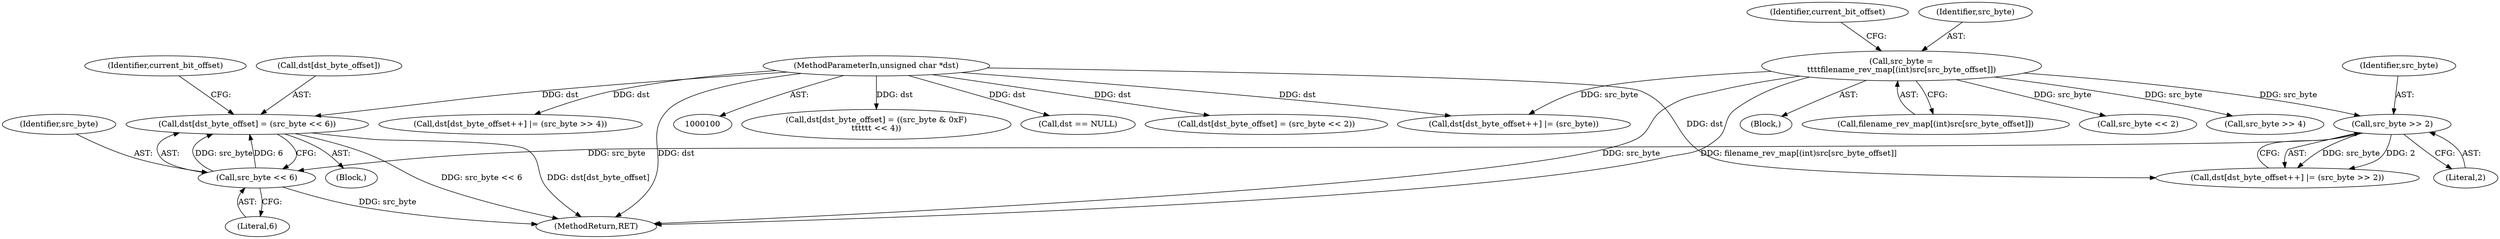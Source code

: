 digraph "0_linux_942080643bce061c3dd9d5718d3b745dcb39a8bc@array" {
"1000190" [label="(Call,dst[dst_byte_offset] = (src_byte << 6))"];
"1000194" [label="(Call,src_byte << 6)"];
"1000187" [label="(Call,src_byte >> 2)"];
"1000135" [label="(Call,src_byte =\n\t\t\t\tfilename_rev_map[(int)src[src_byte_offset]])"];
"1000101" [label="(MethodParameterIn,unsigned char *dst)"];
"1000133" [label="(Block,)"];
"1000190" [label="(Call,dst[dst_byte_offset] = (src_byte << 6))"];
"1000194" [label="(Call,src_byte << 6)"];
"1000137" [label="(Call,filename_rev_map[(int)src[src_byte_offset]])"];
"1000220" [label="(MethodReturn,RET)"];
"1000168" [label="(Call,dst[dst_byte_offset] = ((src_byte & 0xF)\n\t\t\t\t\t\t << 4))"];
"1000195" [label="(Identifier,src_byte)"];
"1000152" [label="(Call,src_byte << 2)"];
"1000182" [label="(Call,dst[dst_byte_offset++] |= (src_byte >> 2))"];
"1000119" [label="(Call,dst == NULL)"];
"1000191" [label="(Call,dst[dst_byte_offset])"];
"1000198" [label="(Identifier,current_bit_offset)"];
"1000187" [label="(Call,src_byte >> 2)"];
"1000145" [label="(Identifier,current_bit_offset)"];
"1000189" [label="(Literal,2)"];
"1000135" [label="(Call,src_byte =\n\t\t\t\tfilename_rev_map[(int)src[src_byte_offset]])"];
"1000146" [label="(Block,)"];
"1000101" [label="(MethodParameterIn,unsigned char *dst)"];
"1000196" [label="(Literal,6)"];
"1000148" [label="(Call,dst[dst_byte_offset] = (src_byte << 2))"];
"1000188" [label="(Identifier,src_byte)"];
"1000160" [label="(Call,dst[dst_byte_offset++] |= (src_byte >> 4))"];
"1000202" [label="(Call,dst[dst_byte_offset++] |= (src_byte))"];
"1000165" [label="(Call,src_byte >> 4)"];
"1000136" [label="(Identifier,src_byte)"];
"1000190" -> "1000146"  [label="AST: "];
"1000190" -> "1000194"  [label="CFG: "];
"1000191" -> "1000190"  [label="AST: "];
"1000194" -> "1000190"  [label="AST: "];
"1000198" -> "1000190"  [label="CFG: "];
"1000190" -> "1000220"  [label="DDG: src_byte << 6"];
"1000190" -> "1000220"  [label="DDG: dst[dst_byte_offset]"];
"1000194" -> "1000190"  [label="DDG: src_byte"];
"1000194" -> "1000190"  [label="DDG: 6"];
"1000101" -> "1000190"  [label="DDG: dst"];
"1000194" -> "1000196"  [label="CFG: "];
"1000195" -> "1000194"  [label="AST: "];
"1000196" -> "1000194"  [label="AST: "];
"1000194" -> "1000220"  [label="DDG: src_byte"];
"1000187" -> "1000194"  [label="DDG: src_byte"];
"1000187" -> "1000182"  [label="AST: "];
"1000187" -> "1000189"  [label="CFG: "];
"1000188" -> "1000187"  [label="AST: "];
"1000189" -> "1000187"  [label="AST: "];
"1000182" -> "1000187"  [label="CFG: "];
"1000187" -> "1000182"  [label="DDG: src_byte"];
"1000187" -> "1000182"  [label="DDG: 2"];
"1000135" -> "1000187"  [label="DDG: src_byte"];
"1000135" -> "1000133"  [label="AST: "];
"1000135" -> "1000137"  [label="CFG: "];
"1000136" -> "1000135"  [label="AST: "];
"1000137" -> "1000135"  [label="AST: "];
"1000145" -> "1000135"  [label="CFG: "];
"1000135" -> "1000220"  [label="DDG: src_byte"];
"1000135" -> "1000220"  [label="DDG: filename_rev_map[(int)src[src_byte_offset]]"];
"1000135" -> "1000152"  [label="DDG: src_byte"];
"1000135" -> "1000165"  [label="DDG: src_byte"];
"1000135" -> "1000202"  [label="DDG: src_byte"];
"1000101" -> "1000100"  [label="AST: "];
"1000101" -> "1000220"  [label="DDG: dst"];
"1000101" -> "1000119"  [label="DDG: dst"];
"1000101" -> "1000148"  [label="DDG: dst"];
"1000101" -> "1000160"  [label="DDG: dst"];
"1000101" -> "1000168"  [label="DDG: dst"];
"1000101" -> "1000182"  [label="DDG: dst"];
"1000101" -> "1000202"  [label="DDG: dst"];
}

